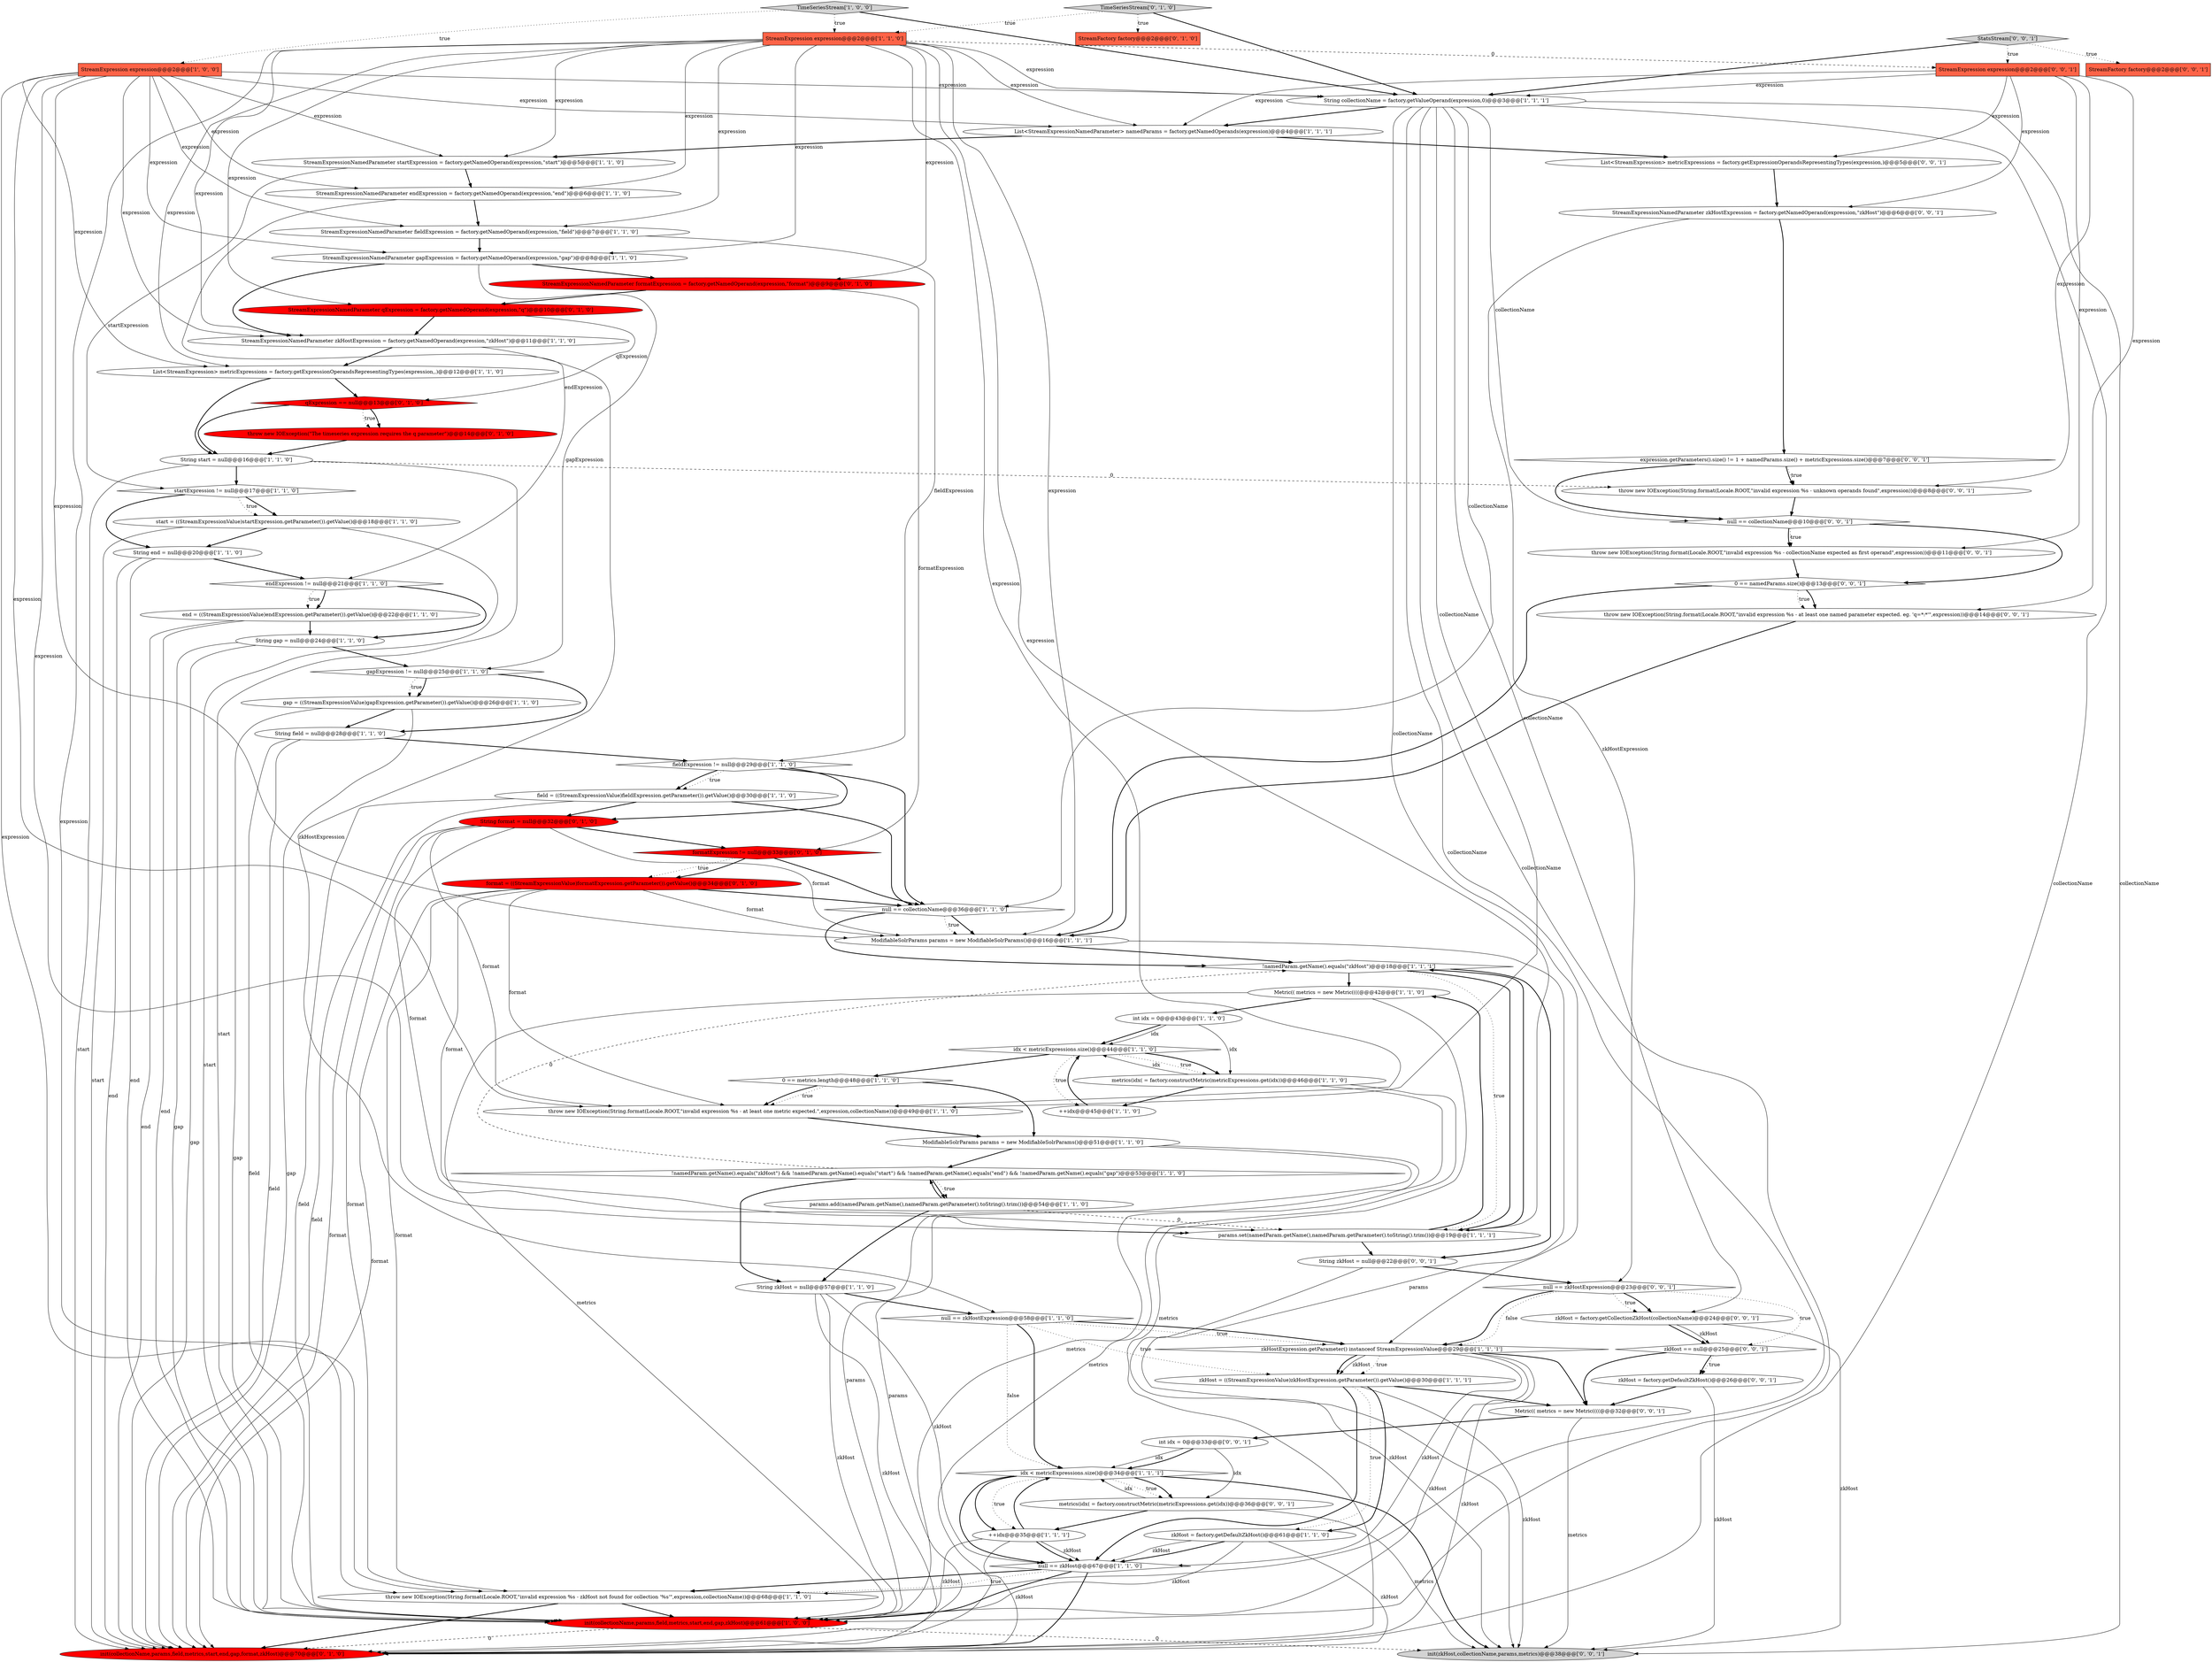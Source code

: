 digraph {
49 [style = filled, label = "String format = null@@@32@@@['0', '1', '0']", fillcolor = red, shape = ellipse image = "AAA1AAABBB2BBB"];
68 [style = filled, label = "init(zkHost,collectionName,params,metrics)@@@38@@@['0', '0', '1']", fillcolor = lightgray, shape = ellipse image = "AAA0AAABBB3BBB"];
58 [style = filled, label = "StreamExpressionNamedParameter zkHostExpression = factory.getNamedOperand(expression,\"zkHost\")@@@6@@@['0', '0', '1']", fillcolor = white, shape = ellipse image = "AAA0AAABBB3BBB"];
11 [style = filled, label = "params.add(namedParam.getName(),namedParam.getParameter().toString().trim())@@@54@@@['1', '1', '0']", fillcolor = white, shape = ellipse image = "AAA0AAABBB1BBB"];
66 [style = filled, label = "String zkHost = null@@@22@@@['0', '0', '1']", fillcolor = white, shape = ellipse image = "AAA0AAABBB3BBB"];
6 [style = filled, label = "Metric(( metrics = new Metric((((@@@42@@@['1', '1', '0']", fillcolor = white, shape = ellipse image = "AAA0AAABBB1BBB"];
1 [style = filled, label = "ModifiableSolrParams params = new ModifiableSolrParams()@@@16@@@['1', '1', '1']", fillcolor = white, shape = ellipse image = "AAA0AAABBB1BBB"];
23 [style = filled, label = "String field = null@@@28@@@['1', '1', '0']", fillcolor = white, shape = ellipse image = "AAA0AAABBB1BBB"];
62 [style = filled, label = "StreamFactory factory@@@2@@@['0', '0', '1']", fillcolor = tomato, shape = box image = "AAA0AAABBB3BBB"];
52 [style = filled, label = "init(collectionName,params,field,metrics,start,end,gap,format,zkHost)@@@70@@@['0', '1', '0']", fillcolor = red, shape = ellipse image = "AAA1AAABBB2BBB"];
74 [style = filled, label = "List<StreamExpression> metricExpressions = factory.getExpressionOperandsRepresentingTypes(expression,)@@@5@@@['0', '0', '1']", fillcolor = white, shape = ellipse image = "AAA0AAABBB3BBB"];
7 [style = filled, label = "StreamExpressionNamedParameter startExpression = factory.getNamedOperand(expression,\"start\")@@@5@@@['1', '1', '0']", fillcolor = white, shape = ellipse image = "AAA0AAABBB1BBB"];
19 [style = filled, label = "!namedParam.getName().equals(\"zkHost\") && !namedParam.getName().equals(\"start\") && !namedParam.getName().equals(\"end\") && !namedParam.getName().equals(\"gap\")@@@53@@@['1', '1', '0']", fillcolor = white, shape = diamond image = "AAA0AAABBB1BBB"];
53 [style = filled, label = "TimeSeriesStream['0', '1', '0']", fillcolor = lightgray, shape = diamond image = "AAA0AAABBB2BBB"];
33 [style = filled, label = "StreamExpressionNamedParameter endExpression = factory.getNamedOperand(expression,\"end\")@@@6@@@['1', '1', '0']", fillcolor = white, shape = ellipse image = "AAA0AAABBB1BBB"];
17 [style = filled, label = "String start = null@@@16@@@['1', '1', '0']", fillcolor = white, shape = ellipse image = "AAA0AAABBB1BBB"];
24 [style = filled, label = "StreamExpression expression@@@2@@@['1', '1', '0']", fillcolor = tomato, shape = box image = "AAA0AAABBB1BBB"];
13 [style = filled, label = "StreamExpressionNamedParameter gapExpression = factory.getNamedOperand(expression,\"gap\")@@@8@@@['1', '1', '0']", fillcolor = white, shape = ellipse image = "AAA0AAABBB1BBB"];
5 [style = filled, label = "throw new IOException(String.format(Locale.ROOT,\"invalid expression %s - zkHost not found for collection '%s'\",expression,collectionName))@@@68@@@['1', '1', '0']", fillcolor = white, shape = ellipse image = "AAA0AAABBB1BBB"];
45 [style = filled, label = "String end = null@@@20@@@['1', '1', '0']", fillcolor = white, shape = ellipse image = "AAA0AAABBB1BBB"];
54 [style = filled, label = "StreamExpressionNamedParameter qExpression = factory.getNamedOperand(expression,\"q\")@@@10@@@['0', '1', '0']", fillcolor = red, shape = ellipse image = "AAA1AAABBB2BBB"];
28 [style = filled, label = "String zkHost = null@@@57@@@['1', '1', '0']", fillcolor = white, shape = ellipse image = "AAA0AAABBB1BBB"];
64 [style = filled, label = "zkHost == null@@@25@@@['0', '0', '1']", fillcolor = white, shape = diamond image = "AAA0AAABBB3BBB"];
8 [style = filled, label = "idx < metricExpressions.size()@@@34@@@['1', '1', '1']", fillcolor = white, shape = diamond image = "AAA0AAABBB1BBB"];
39 [style = filled, label = "List<StreamExpression> metricExpressions = factory.getExpressionOperandsRepresentingTypes(expression,,)@@@12@@@['1', '1', '0']", fillcolor = white, shape = ellipse image = "AAA0AAABBB1BBB"];
59 [style = filled, label = "null == zkHostExpression@@@23@@@['0', '0', '1']", fillcolor = white, shape = diamond image = "AAA0AAABBB3BBB"];
60 [style = filled, label = "zkHost = factory.getDefaultZkHost()@@@26@@@['0', '0', '1']", fillcolor = white, shape = ellipse image = "AAA0AAABBB3BBB"];
34 [style = filled, label = "zkHost = ((StreamExpressionValue)zkHostExpression.getParameter()).getValue()@@@30@@@['1', '1', '1']", fillcolor = white, shape = ellipse image = "AAA0AAABBB1BBB"];
65 [style = filled, label = "throw new IOException(String.format(Locale.ROOT,\"invalid expression %s - at least one named parameter expected. eg. 'q=*:*'\",expression))@@@14@@@['0', '0', '1']", fillcolor = white, shape = ellipse image = "AAA0AAABBB3BBB"];
30 [style = filled, label = "String gap = null@@@24@@@['1', '1', '0']", fillcolor = white, shape = ellipse image = "AAA0AAABBB1BBB"];
26 [style = filled, label = "null == collectionName@@@36@@@['1', '1', '0']", fillcolor = white, shape = diamond image = "AAA0AAABBB1BBB"];
56 [style = filled, label = "qExpression == null@@@13@@@['0', '1', '0']", fillcolor = red, shape = diamond image = "AAA1AAABBB2BBB"];
18 [style = filled, label = "!namedParam.getName().equals(\"zkHost\")@@@18@@@['1', '1', '1']", fillcolor = white, shape = diamond image = "AAA0AAABBB1BBB"];
15 [style = filled, label = "idx < metricExpressions.size()@@@44@@@['1', '1', '0']", fillcolor = white, shape = diamond image = "AAA0AAABBB1BBB"];
22 [style = filled, label = "startExpression != null@@@17@@@['1', '1', '0']", fillcolor = white, shape = diamond image = "AAA0AAABBB1BBB"];
2 [style = filled, label = "0 == metrics.length@@@48@@@['1', '1', '0']", fillcolor = white, shape = diamond image = "AAA0AAABBB1BBB"];
25 [style = filled, label = "fieldExpression != null@@@29@@@['1', '1', '0']", fillcolor = white, shape = diamond image = "AAA0AAABBB1BBB"];
29 [style = filled, label = "endExpression != null@@@21@@@['1', '1', '0']", fillcolor = white, shape = diamond image = "AAA0AAABBB1BBB"];
35 [style = filled, label = "String collectionName = factory.getValueOperand(expression,0)@@@3@@@['1', '1', '1']", fillcolor = white, shape = ellipse image = "AAA0AAABBB1BBB"];
38 [style = filled, label = "int idx = 0@@@43@@@['1', '1', '0']", fillcolor = white, shape = ellipse image = "AAA0AAABBB1BBB"];
14 [style = filled, label = "params.set(namedParam.getName(),namedParam.getParameter().toString().trim())@@@19@@@['1', '1', '1']", fillcolor = white, shape = ellipse image = "AAA0AAABBB1BBB"];
47 [style = filled, label = "StreamFactory factory@@@2@@@['0', '1', '0']", fillcolor = tomato, shape = box image = "AAA0AAABBB2BBB"];
72 [style = filled, label = "throw new IOException(String.format(Locale.ROOT,\"invalid expression %s - collectionName expected as first operand\",expression))@@@11@@@['0', '0', '1']", fillcolor = white, shape = ellipse image = "AAA0AAABBB3BBB"];
27 [style = filled, label = "end = ((StreamExpressionValue)endExpression.getParameter()).getValue()@@@22@@@['1', '1', '0']", fillcolor = white, shape = ellipse image = "AAA0AAABBB1BBB"];
16 [style = filled, label = "ModifiableSolrParams params = new ModifiableSolrParams()@@@51@@@['1', '1', '0']", fillcolor = white, shape = ellipse image = "AAA0AAABBB1BBB"];
46 [style = filled, label = "metrics(idx( = factory.constructMetric(metricExpressions.get(idx))@@@46@@@['1', '1', '0']", fillcolor = white, shape = ellipse image = "AAA0AAABBB1BBB"];
75 [style = filled, label = "0 == namedParams.size()@@@13@@@['0', '0', '1']", fillcolor = white, shape = diamond image = "AAA0AAABBB3BBB"];
76 [style = filled, label = "int idx = 0@@@33@@@['0', '0', '1']", fillcolor = white, shape = ellipse image = "AAA0AAABBB3BBB"];
36 [style = filled, label = "List<StreamExpressionNamedParameter> namedParams = factory.getNamedOperands(expression)@@@4@@@['1', '1', '1']", fillcolor = white, shape = ellipse image = "AAA0AAABBB1BBB"];
55 [style = filled, label = "StreamExpressionNamedParameter formatExpression = factory.getNamedOperand(expression,\"format\")@@@9@@@['0', '1', '0']", fillcolor = red, shape = ellipse image = "AAA1AAABBB2BBB"];
37 [style = filled, label = "field = ((StreamExpressionValue)fieldExpression.getParameter()).getValue()@@@30@@@['1', '1', '0']", fillcolor = white, shape = ellipse image = "AAA0AAABBB1BBB"];
67 [style = filled, label = "throw new IOException(String.format(Locale.ROOT,\"invalid expression %s - unknown operands found\",expression))@@@8@@@['0', '0', '1']", fillcolor = white, shape = ellipse image = "AAA0AAABBB3BBB"];
0 [style = filled, label = "zkHostExpression.getParameter() instanceof StreamExpressionValue@@@29@@@['1', '1', '1']", fillcolor = white, shape = diamond image = "AAA0AAABBB1BBB"];
20 [style = filled, label = "++idx@@@35@@@['1', '1', '1']", fillcolor = white, shape = ellipse image = "AAA0AAABBB1BBB"];
41 [style = filled, label = "StreamExpressionNamedParameter zkHostExpression = factory.getNamedOperand(expression,\"zkHost\")@@@11@@@['1', '1', '0']", fillcolor = white, shape = ellipse image = "AAA0AAABBB1BBB"];
51 [style = filled, label = "format = ((StreamExpressionValue)formatExpression.getParameter()).getValue()@@@34@@@['0', '1', '0']", fillcolor = red, shape = ellipse image = "AAA1AAABBB2BBB"];
40 [style = filled, label = "StreamExpressionNamedParameter fieldExpression = factory.getNamedOperand(expression,\"field\")@@@7@@@['1', '1', '0']", fillcolor = white, shape = ellipse image = "AAA0AAABBB1BBB"];
71 [style = filled, label = "StreamExpression expression@@@2@@@['0', '0', '1']", fillcolor = tomato, shape = box image = "AAA0AAABBB3BBB"];
31 [style = filled, label = "zkHost = factory.getDefaultZkHost()@@@61@@@['1', '1', '0']", fillcolor = white, shape = ellipse image = "AAA0AAABBB1BBB"];
73 [style = filled, label = "StatsStream['0', '0', '1']", fillcolor = lightgray, shape = diamond image = "AAA0AAABBB3BBB"];
70 [style = filled, label = "metrics(idx( = factory.constructMetric(metricExpressions.get(idx))@@@36@@@['0', '0', '1']", fillcolor = white, shape = ellipse image = "AAA0AAABBB3BBB"];
48 [style = filled, label = "throw new IOException(\"The timeseries expression requires the q parameter\")@@@14@@@['0', '1', '0']", fillcolor = red, shape = ellipse image = "AAA1AAABBB2BBB"];
10 [style = filled, label = "throw new IOException(String.format(Locale.ROOT,\"invalid expression %s - at least one metric expected.\",expression,collectionName))@@@49@@@['1', '1', '0']", fillcolor = white, shape = ellipse image = "AAA0AAABBB1BBB"];
21 [style = filled, label = "TimeSeriesStream['1', '0', '0']", fillcolor = lightgray, shape = diamond image = "AAA0AAABBB1BBB"];
3 [style = filled, label = "gapExpression != null@@@25@@@['1', '1', '0']", fillcolor = white, shape = diamond image = "AAA0AAABBB1BBB"];
12 [style = filled, label = "null == zkHost@@@67@@@['1', '1', '0']", fillcolor = white, shape = diamond image = "AAA0AAABBB1BBB"];
9 [style = filled, label = "StreamExpression expression@@@2@@@['1', '0', '0']", fillcolor = tomato, shape = box image = "AAA0AAABBB1BBB"];
42 [style = filled, label = "++idx@@@45@@@['1', '1', '0']", fillcolor = white, shape = ellipse image = "AAA0AAABBB1BBB"];
43 [style = filled, label = "gap = ((StreamExpressionValue)gapExpression.getParameter()).getValue()@@@26@@@['1', '1', '0']", fillcolor = white, shape = ellipse image = "AAA0AAABBB1BBB"];
63 [style = filled, label = "null == collectionName@@@10@@@['0', '0', '1']", fillcolor = white, shape = diamond image = "AAA0AAABBB3BBB"];
57 [style = filled, label = "Metric(( metrics = new Metric((((@@@32@@@['0', '0', '1']", fillcolor = white, shape = ellipse image = "AAA0AAABBB3BBB"];
69 [style = filled, label = "expression.getParameters().size() != 1 + namedParams.size() + metricExpressions.size()@@@7@@@['0', '0', '1']", fillcolor = white, shape = diamond image = "AAA0AAABBB3BBB"];
4 [style = filled, label = "null == zkHostExpression@@@58@@@['1', '1', '0']", fillcolor = white, shape = diamond image = "AAA0AAABBB1BBB"];
61 [style = filled, label = "zkHost = factory.getCollectionZkHost(collectionName)@@@24@@@['0', '0', '1']", fillcolor = white, shape = ellipse image = "AAA0AAABBB3BBB"];
50 [style = filled, label = "formatExpression != null@@@33@@@['0', '1', '0']", fillcolor = red, shape = diamond image = "AAA1AAABBB2BBB"];
44 [style = filled, label = "init(collectionName,params,field,metrics,start,end,gap,zkHost)@@@61@@@['1', '0', '0']", fillcolor = red, shape = ellipse image = "AAA1AAABBB1BBB"];
32 [style = filled, label = "start = ((StreamExpressionValue)startExpression.getParameter()).getValue()@@@18@@@['1', '1', '0']", fillcolor = white, shape = ellipse image = "AAA0AAABBB1BBB"];
14->66 [style = bold, label=""];
25->49 [style = bold, label=""];
63->72 [style = bold, label=""];
51->14 [style = solid, label="format"];
24->71 [style = dashed, label="0"];
9->7 [style = solid, label="expression"];
32->44 [style = solid, label="start"];
12->5 [style = bold, label=""];
12->44 [style = bold, label=""];
49->10 [style = solid, label="format"];
37->49 [style = bold, label=""];
70->8 [style = solid, label="idx"];
29->30 [style = bold, label=""];
13->55 [style = bold, label=""];
49->52 [style = solid, label="format"];
70->20 [style = bold, label=""];
23->44 [style = solid, label="field"];
34->68 [style = solid, label="zkHost"];
20->52 [style = solid, label="zkHost"];
19->11 [style = bold, label=""];
58->59 [style = solid, label="zkHostExpression"];
66->68 [style = solid, label="zkHost"];
40->13 [style = bold, label=""];
38->15 [style = bold, label=""];
43->23 [style = bold, label=""];
51->10 [style = solid, label="format"];
59->61 [style = bold, label=""];
51->5 [style = solid, label="format"];
61->64 [style = bold, label=""];
9->14 [style = solid, label="expression"];
71->36 [style = solid, label="expression"];
35->61 [style = solid, label="collectionName"];
46->15 [style = solid, label="idx"];
8->20 [style = bold, label=""];
27->44 [style = solid, label="end"];
71->58 [style = solid, label="expression"];
21->24 [style = dotted, label="true"];
53->47 [style = dotted, label="true"];
0->44 [style = solid, label="zkHost"];
24->13 [style = solid, label="expression"];
19->11 [style = dotted, label="true"];
57->68 [style = solid, label="metrics"];
0->34 [style = dotted, label="true"];
11->14 [style = dashed, label="0"];
0->52 [style = solid, label="zkHost"];
51->26 [style = bold, label=""];
63->75 [style = bold, label=""];
61->64 [style = solid, label="zkHost"];
4->8 [style = bold, label=""];
71->72 [style = solid, label="expression"];
43->52 [style = solid, label="gap"];
8->20 [style = dotted, label="true"];
19->28 [style = bold, label=""];
71->65 [style = solid, label="expression"];
21->35 [style = bold, label=""];
56->48 [style = dotted, label="true"];
64->60 [style = bold, label=""];
64->60 [style = dotted, label="true"];
42->15 [style = bold, label=""];
0->12 [style = solid, label="zkHost"];
2->10 [style = dotted, label="true"];
24->36 [style = solid, label="expression"];
2->16 [style = bold, label=""];
46->42 [style = bold, label=""];
11->28 [style = bold, label=""];
23->25 [style = bold, label=""];
59->61 [style = dotted, label="true"];
24->54 [style = solid, label="expression"];
37->26 [style = bold, label=""];
40->25 [style = solid, label="fieldExpression"];
9->35 [style = solid, label="expression"];
71->35 [style = solid, label="expression"];
27->30 [style = bold, label=""];
26->1 [style = bold, label=""];
4->0 [style = dotted, label="true"];
9->10 [style = solid, label="expression"];
28->44 [style = solid, label="zkHost"];
50->51 [style = dotted, label="true"];
49->14 [style = solid, label="format"];
22->32 [style = bold, label=""];
34->31 [style = bold, label=""];
35->68 [style = solid, label="collectionName"];
73->35 [style = bold, label=""];
54->41 [style = bold, label=""];
75->65 [style = bold, label=""];
16->19 [style = bold, label=""];
48->17 [style = bold, label=""];
45->29 [style = bold, label=""];
4->0 [style = bold, label=""];
15->42 [style = dotted, label="true"];
33->29 [style = solid, label="endExpression"];
24->5 [style = solid, label="expression"];
31->52 [style = solid, label="zkHost"];
53->35 [style = bold, label=""];
7->33 [style = bold, label=""];
9->41 [style = solid, label="expression"];
29->27 [style = bold, label=""];
3->23 [style = bold, label=""];
6->44 [style = solid, label="metrics"];
6->38 [style = bold, label=""];
0->34 [style = bold, label=""];
60->57 [style = bold, label=""];
38->46 [style = solid, label="idx"];
20->8 [style = bold, label=""];
20->12 [style = solid, label="zkHost"];
34->31 [style = dotted, label="true"];
76->8 [style = solid, label="idx"];
21->9 [style = dotted, label="true"];
25->37 [style = bold, label=""];
1->68 [style = solid, label="params"];
57->76 [style = bold, label=""];
46->52 [style = solid, label="metrics"];
25->26 [style = bold, label=""];
26->1 [style = dotted, label="true"];
49->1 [style = solid, label="format"];
35->26 [style = solid, label="collectionName"];
45->52 [style = solid, label="end"];
5->52 [style = bold, label=""];
56->48 [style = bold, label=""];
14->18 [style = bold, label=""];
22->32 [style = dotted, label="true"];
30->44 [style = solid, label="gap"];
65->1 [style = bold, label=""];
70->68 [style = solid, label="metrics"];
14->6 [style = bold, label=""];
64->57 [style = bold, label=""];
76->8 [style = bold, label=""];
34->57 [style = bold, label=""];
7->22 [style = solid, label="startExpression"];
0->57 [style = bold, label=""];
18->66 [style = bold, label=""];
30->52 [style = solid, label="gap"];
73->62 [style = dotted, label="true"];
27->52 [style = solid, label="end"];
38->15 [style = solid, label="idx"];
59->0 [style = dotted, label="false"];
22->45 [style = bold, label=""];
72->75 [style = bold, label=""];
16->44 [style = solid, label="params"];
35->44 [style = solid, label="collectionName"];
53->24 [style = dotted, label="true"];
24->10 [style = solid, label="expression"];
24->39 [style = solid, label="expression"];
3->43 [style = dotted, label="true"];
2->10 [style = bold, label=""];
24->40 [style = solid, label="expression"];
35->52 [style = solid, label="collectionName"];
19->18 [style = dashed, label="0"];
31->12 [style = bold, label=""];
24->7 [style = solid, label="expression"];
24->35 [style = solid, label="expression"];
49->50 [style = bold, label=""];
13->41 [style = bold, label=""];
59->64 [style = dotted, label="true"];
28->12 [style = solid, label="zkHost"];
10->16 [style = bold, label=""];
30->3 [style = bold, label=""];
76->70 [style = solid, label="idx"];
39->17 [style = bold, label=""];
0->34 [style = solid, label="zkHost"];
18->6 [style = bold, label=""];
5->44 [style = bold, label=""];
24->14 [style = solid, label="expression"];
24->33 [style = solid, label="expression"];
67->63 [style = bold, label=""];
31->12 [style = solid, label="zkHost"];
35->63 [style = solid, label="collectionName"];
24->55 [style = solid, label="expression"];
9->39 [style = solid, label="expression"];
61->68 [style = solid, label="zkHost"];
9->1 [style = solid, label="expression"];
8->12 [style = bold, label=""];
74->58 [style = bold, label=""];
35->5 [style = solid, label="collectionName"];
60->68 [style = solid, label="zkHost"];
50->26 [style = bold, label=""];
25->37 [style = dotted, label="true"];
32->45 [style = bold, label=""];
17->52 [style = solid, label="start"];
15->2 [style = bold, label=""];
9->33 [style = solid, label="expression"];
41->4 [style = solid, label="zkHostExpression"];
31->44 [style = solid, label="zkHost"];
69->67 [style = bold, label=""];
69->67 [style = dotted, label="true"];
17->67 [style = dashed, label="0"];
9->40 [style = solid, label="expression"];
35->0 [style = solid, label="collectionName"];
29->27 [style = dotted, label="true"];
9->5 [style = solid, label="expression"];
8->70 [style = dotted, label="true"];
1->18 [style = bold, label=""];
43->44 [style = solid, label="gap"];
46->44 [style = solid, label="metrics"];
32->52 [style = solid, label="start"];
75->65 [style = dotted, label="true"];
6->52 [style = solid, label="metrics"];
24->41 [style = solid, label="expression"];
17->22 [style = bold, label=""];
11->19 [style = bold, label=""];
17->44 [style = solid, label="start"];
9->36 [style = solid, label="expression"];
54->56 [style = solid, label="qExpression"];
34->12 [style = bold, label=""];
18->14 [style = dotted, label="true"];
15->46 [style = dotted, label="true"];
4->8 [style = dotted, label="false"];
56->17 [style = bold, label=""];
71->67 [style = solid, label="expression"];
58->69 [style = bold, label=""];
45->44 [style = solid, label="end"];
37->44 [style = solid, label="field"];
16->52 [style = solid, label="params"];
20->44 [style = solid, label="zkHost"];
13->3 [style = solid, label="gapExpression"];
63->72 [style = dotted, label="true"];
71->74 [style = solid, label="expression"];
49->5 [style = solid, label="format"];
28->52 [style = solid, label="zkHost"];
44->68 [style = dashed, label="0"];
33->40 [style = bold, label=""];
36->74 [style = bold, label=""];
75->1 [style = bold, label=""];
8->68 [style = bold, label=""];
12->5 [style = dotted, label="true"];
23->52 [style = solid, label="field"];
36->7 [style = bold, label=""];
50->51 [style = bold, label=""];
8->70 [style = bold, label=""];
39->56 [style = bold, label=""];
24->1 [style = solid, label="expression"];
20->12 [style = bold, label=""];
73->71 [style = dotted, label="true"];
4->34 [style = dotted, label="true"];
37->52 [style = solid, label="field"];
15->46 [style = bold, label=""];
12->52 [style = bold, label=""];
3->43 [style = bold, label=""];
59->0 [style = bold, label=""];
35->10 [style = solid, label="collectionName"];
35->36 [style = bold, label=""];
41->39 [style = bold, label=""];
55->54 [style = bold, label=""];
51->1 [style = solid, label="format"];
51->52 [style = solid, label="format"];
66->59 [style = bold, label=""];
18->14 [style = bold, label=""];
69->63 [style = bold, label=""];
55->50 [style = solid, label="formatExpression"];
28->4 [style = bold, label=""];
44->52 [style = dashed, label="0"];
26->18 [style = bold, label=""];
9->13 [style = solid, label="expression"];
}
